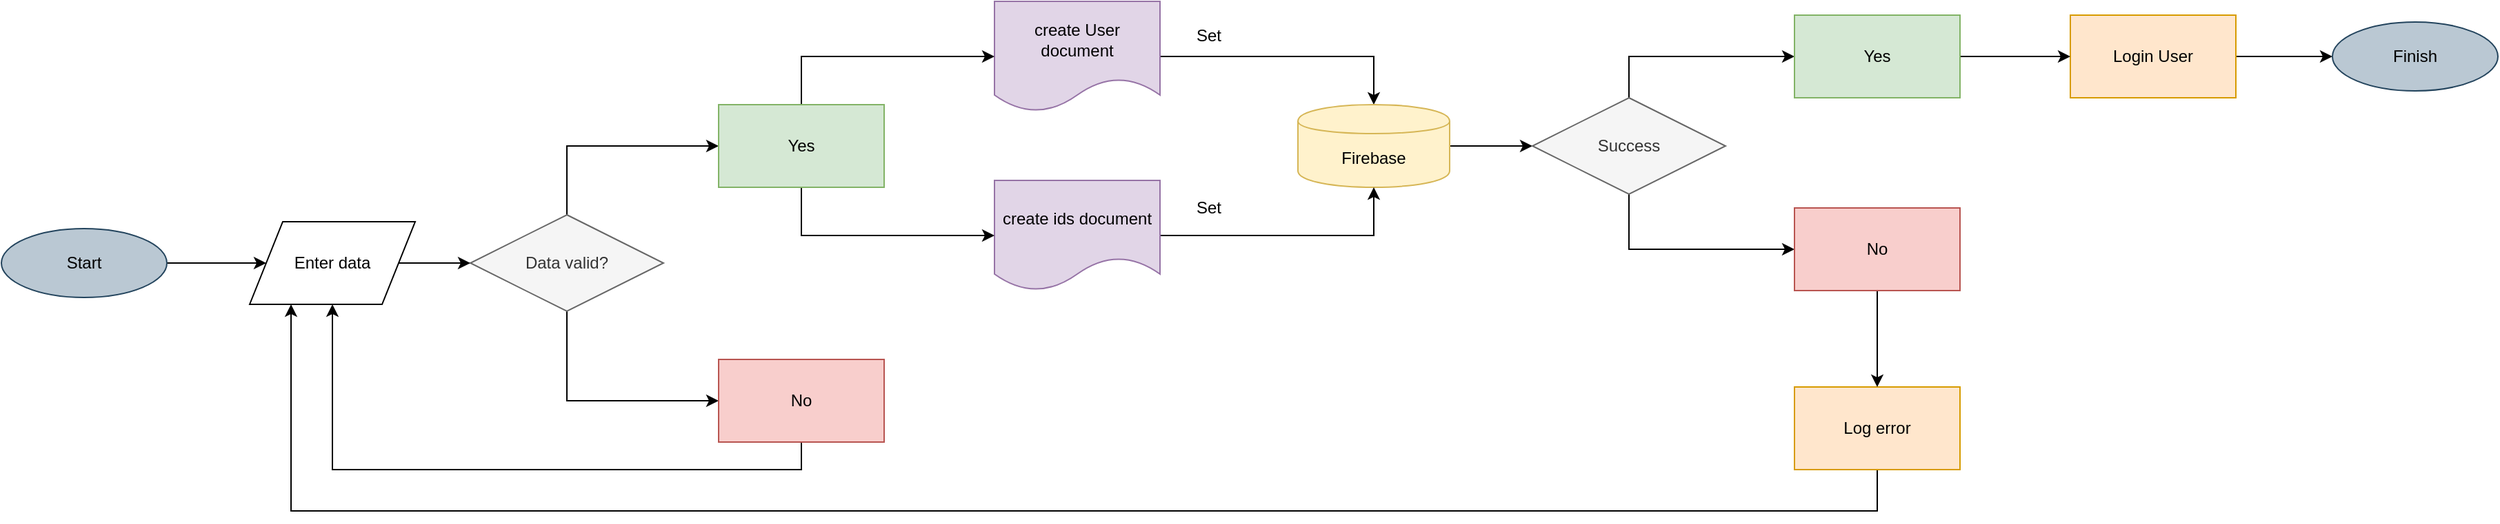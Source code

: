 <mxfile version="12.9.2" type="device"><diagram id="KVZWWQGYSvgVB81hcKNH" name="Page-1"><mxGraphModel dx="4310" dy="1723" grid="1" gridSize="10" guides="1" tooltips="1" connect="1" arrows="1" fold="1" page="1" pageScale="1" pageWidth="850" pageHeight="1100" math="0" shadow="0"><root><mxCell id="0"/><mxCell id="1" parent="0"/><mxCell id="mZUCMEfUL-wOnSIXoBWs-13" style="edgeStyle=orthogonalEdgeStyle;rounded=0;orthogonalLoop=1;jettySize=auto;html=1;exitX=0.5;exitY=0;exitDx=0;exitDy=0;entryX=0;entryY=0.5;entryDx=0;entryDy=0;" edge="1" parent="1" source="uJqnoK5gLnhkfj0Vr1-H-9" target="mZUCMEfUL-wOnSIXoBWs-3"><mxGeometry relative="1" as="geometry"/></mxCell><mxCell id="mZUCMEfUL-wOnSIXoBWs-14" style="edgeStyle=orthogonalEdgeStyle;rounded=0;orthogonalLoop=1;jettySize=auto;html=1;exitX=0.5;exitY=1;exitDx=0;exitDy=0;entryX=0;entryY=0.5;entryDx=0;entryDy=0;" edge="1" parent="1" source="uJqnoK5gLnhkfj0Vr1-H-9" target="mZUCMEfUL-wOnSIXoBWs-4"><mxGeometry relative="1" as="geometry"/></mxCell><mxCell id="uJqnoK5gLnhkfj0Vr1-H-9" value="Data valid?" style="rhombus;whiteSpace=wrap;html=1;fillColor=#f5f5f5;strokeColor=#666666;fontColor=#333333;" parent="1" vertex="1"><mxGeometry x="-480" y="185" width="140" height="70" as="geometry"/></mxCell><mxCell id="mZUCMEfUL-wOnSIXoBWs-19" style="edgeStyle=orthogonalEdgeStyle;rounded=0;orthogonalLoop=1;jettySize=auto;html=1;exitX=1;exitY=0.5;exitDx=0;exitDy=0;entryX=0.5;entryY=0;entryDx=0;entryDy=0;" edge="1" parent="1" source="uJqnoK5gLnhkfj0Vr1-H-13" target="uJqnoK5gLnhkfj0Vr1-H-16"><mxGeometry relative="1" as="geometry"/></mxCell><mxCell id="uJqnoK5gLnhkfj0Vr1-H-13" value="create User document" style="shape=document;whiteSpace=wrap;html=1;boundedLbl=1;fillColor=#e1d5e7;strokeColor=#9673a6;" parent="1" vertex="1"><mxGeometry x="-100" y="30" width="120" height="80" as="geometry"/></mxCell><mxCell id="mZUCMEfUL-wOnSIXoBWs-20" style="edgeStyle=orthogonalEdgeStyle;rounded=0;orthogonalLoop=1;jettySize=auto;html=1;exitX=1;exitY=0.5;exitDx=0;exitDy=0;entryX=0;entryY=0.5;entryDx=0;entryDy=0;" edge="1" parent="1" source="uJqnoK5gLnhkfj0Vr1-H-16" target="uJqnoK5gLnhkfj0Vr1-H-41"><mxGeometry relative="1" as="geometry"/></mxCell><mxCell id="uJqnoK5gLnhkfj0Vr1-H-16" value="Firebase" style="shape=cylinder;whiteSpace=wrap;html=1;boundedLbl=1;backgroundOutline=1;fillColor=#fff2cc;strokeColor=#d6b656;" parent="1" vertex="1"><mxGeometry x="120" y="105" width="110" height="60" as="geometry"/></mxCell><mxCell id="mZUCMEfUL-wOnSIXoBWs-9" style="edgeStyle=orthogonalEdgeStyle;rounded=0;orthogonalLoop=1;jettySize=auto;html=1;" edge="1" parent="1" source="uJqnoK5gLnhkfj0Vr1-H-18" target="mZUCMEfUL-wOnSIXoBWs-2"><mxGeometry relative="1" as="geometry"/></mxCell><mxCell id="uJqnoK5gLnhkfj0Vr1-H-18" value="Start" style="ellipse;whiteSpace=wrap;html=1;fillColor=#bac8d3;strokeColor=#23445d;" parent="1" vertex="1"><mxGeometry x="-820" y="195" width="120" height="50" as="geometry"/></mxCell><mxCell id="mZUCMEfUL-wOnSIXoBWs-18" style="edgeStyle=orthogonalEdgeStyle;rounded=0;orthogonalLoop=1;jettySize=auto;html=1;exitX=1;exitY=0.5;exitDx=0;exitDy=0;entryX=0.5;entryY=1;entryDx=0;entryDy=0;" edge="1" parent="1" source="uJqnoK5gLnhkfj0Vr1-H-19" target="uJqnoK5gLnhkfj0Vr1-H-16"><mxGeometry relative="1" as="geometry"/></mxCell><mxCell id="uJqnoK5gLnhkfj0Vr1-H-19" value="create ids document" style="shape=document;whiteSpace=wrap;html=1;boundedLbl=1;fillColor=#e1d5e7;strokeColor=#9673a6;" parent="1" vertex="1"><mxGeometry x="-100" y="160" width="120" height="80" as="geometry"/></mxCell><mxCell id="mZUCMEfUL-wOnSIXoBWs-21" style="edgeStyle=orthogonalEdgeStyle;rounded=0;orthogonalLoop=1;jettySize=auto;html=1;exitX=0.5;exitY=0;exitDx=0;exitDy=0;" edge="1" parent="1" source="uJqnoK5gLnhkfj0Vr1-H-41" target="mZUCMEfUL-wOnSIXoBWs-6"><mxGeometry relative="1" as="geometry"/></mxCell><mxCell id="mZUCMEfUL-wOnSIXoBWs-22" style="edgeStyle=orthogonalEdgeStyle;rounded=0;orthogonalLoop=1;jettySize=auto;html=1;entryX=0;entryY=0.5;entryDx=0;entryDy=0;" edge="1" parent="1" source="uJqnoK5gLnhkfj0Vr1-H-41" target="mZUCMEfUL-wOnSIXoBWs-7"><mxGeometry relative="1" as="geometry"><Array as="points"><mxPoint x="360" y="210"/></Array></mxGeometry></mxCell><mxCell id="uJqnoK5gLnhkfj0Vr1-H-41" value="Success" style="rhombus;whiteSpace=wrap;html=1;fillColor=#f5f5f5;strokeColor=#666666;fontColor=#333333;" parent="1" vertex="1"><mxGeometry x="290" y="100" width="140" height="70" as="geometry"/></mxCell><mxCell id="mZUCMEfUL-wOnSIXoBWs-24" style="edgeStyle=orthogonalEdgeStyle;rounded=0;orthogonalLoop=1;jettySize=auto;html=1;entryX=0.25;entryY=1;entryDx=0;entryDy=0;" edge="1" parent="1" source="uJqnoK5gLnhkfj0Vr1-H-49" target="mZUCMEfUL-wOnSIXoBWs-2"><mxGeometry relative="1" as="geometry"><Array as="points"><mxPoint x="540" y="400"/><mxPoint x="-610" y="400"/></Array></mxGeometry></mxCell><mxCell id="uJqnoK5gLnhkfj0Vr1-H-49" value="Log error" style="rounded=0;whiteSpace=wrap;html=1;fillColor=#ffe6cc;strokeColor=#d79b00;" parent="1" vertex="1"><mxGeometry x="480" y="310" width="120" height="60" as="geometry"/></mxCell><mxCell id="mZUCMEfUL-wOnSIXoBWs-26" style="edgeStyle=orthogonalEdgeStyle;rounded=0;orthogonalLoop=1;jettySize=auto;html=1;exitX=1;exitY=0.5;exitDx=0;exitDy=0;entryX=0;entryY=0.5;entryDx=0;entryDy=0;" edge="1" parent="1" source="uJqnoK5gLnhkfj0Vr1-H-56" target="uJqnoK5gLnhkfj0Vr1-H-57"><mxGeometry relative="1" as="geometry"/></mxCell><mxCell id="uJqnoK5gLnhkfj0Vr1-H-56" value="Login User" style="rounded=0;whiteSpace=wrap;html=1;fillColor=#ffe6cc;strokeColor=#d79b00;" parent="1" vertex="1"><mxGeometry x="680" y="40" width="120" height="60" as="geometry"/></mxCell><mxCell id="uJqnoK5gLnhkfj0Vr1-H-57" value="Finish" style="ellipse;whiteSpace=wrap;html=1;fillColor=#bac8d3;strokeColor=#23445d;" parent="1" vertex="1"><mxGeometry x="870" y="45" width="120" height="50" as="geometry"/></mxCell><mxCell id="mZUCMEfUL-wOnSIXoBWs-11" value="" style="edgeStyle=orthogonalEdgeStyle;rounded=0;orthogonalLoop=1;jettySize=auto;html=1;" edge="1" parent="1" source="mZUCMEfUL-wOnSIXoBWs-2" target="uJqnoK5gLnhkfj0Vr1-H-9"><mxGeometry relative="1" as="geometry"/></mxCell><mxCell id="mZUCMEfUL-wOnSIXoBWs-2" value="Enter data" style="shape=parallelogram;perimeter=parallelogramPerimeter;whiteSpace=wrap;html=1;" vertex="1" parent="1"><mxGeometry x="-640" y="190" width="120" height="60" as="geometry"/></mxCell><mxCell id="mZUCMEfUL-wOnSIXoBWs-16" style="edgeStyle=orthogonalEdgeStyle;rounded=0;orthogonalLoop=1;jettySize=auto;html=1;exitX=0.5;exitY=0;exitDx=0;exitDy=0;" edge="1" parent="1" source="mZUCMEfUL-wOnSIXoBWs-3" target="uJqnoK5gLnhkfj0Vr1-H-13"><mxGeometry relative="1" as="geometry"/></mxCell><mxCell id="mZUCMEfUL-wOnSIXoBWs-17" style="edgeStyle=orthogonalEdgeStyle;rounded=0;orthogonalLoop=1;jettySize=auto;html=1;entryX=0;entryY=0.5;entryDx=0;entryDy=0;" edge="1" parent="1" source="mZUCMEfUL-wOnSIXoBWs-3" target="uJqnoK5gLnhkfj0Vr1-H-19"><mxGeometry relative="1" as="geometry"><Array as="points"><mxPoint x="-240" y="200"/></Array></mxGeometry></mxCell><mxCell id="mZUCMEfUL-wOnSIXoBWs-3" value="Yes" style="rounded=0;whiteSpace=wrap;html=1;fillColor=#d5e8d4;strokeColor=#82b366;" vertex="1" parent="1"><mxGeometry x="-300" y="105" width="120" height="60" as="geometry"/></mxCell><mxCell id="mZUCMEfUL-wOnSIXoBWs-15" style="edgeStyle=orthogonalEdgeStyle;rounded=0;orthogonalLoop=1;jettySize=auto;html=1;exitX=0.5;exitY=1;exitDx=0;exitDy=0;entryX=0.5;entryY=1;entryDx=0;entryDy=0;" edge="1" parent="1" source="mZUCMEfUL-wOnSIXoBWs-4" target="mZUCMEfUL-wOnSIXoBWs-2"><mxGeometry relative="1" as="geometry"/></mxCell><mxCell id="mZUCMEfUL-wOnSIXoBWs-4" value="No" style="rounded=0;whiteSpace=wrap;html=1;fillColor=#f8cecc;strokeColor=#b85450;" vertex="1" parent="1"><mxGeometry x="-300" y="290" width="120" height="60" as="geometry"/></mxCell><mxCell id="mZUCMEfUL-wOnSIXoBWs-25" style="edgeStyle=orthogonalEdgeStyle;rounded=0;orthogonalLoop=1;jettySize=auto;html=1;exitX=1;exitY=0.5;exitDx=0;exitDy=0;" edge="1" parent="1" source="mZUCMEfUL-wOnSIXoBWs-6" target="uJqnoK5gLnhkfj0Vr1-H-56"><mxGeometry relative="1" as="geometry"/></mxCell><mxCell id="mZUCMEfUL-wOnSIXoBWs-6" value="Yes" style="rounded=0;whiteSpace=wrap;html=1;fillColor=#d5e8d4;strokeColor=#82b366;" vertex="1" parent="1"><mxGeometry x="480" y="40" width="120" height="60" as="geometry"/></mxCell><mxCell id="mZUCMEfUL-wOnSIXoBWs-23" style="edgeStyle=orthogonalEdgeStyle;rounded=0;orthogonalLoop=1;jettySize=auto;html=1;exitX=0.5;exitY=1;exitDx=0;exitDy=0;" edge="1" parent="1" source="mZUCMEfUL-wOnSIXoBWs-7" target="uJqnoK5gLnhkfj0Vr1-H-49"><mxGeometry relative="1" as="geometry"/></mxCell><mxCell id="mZUCMEfUL-wOnSIXoBWs-7" value="No" style="rounded=0;whiteSpace=wrap;html=1;fillColor=#f8cecc;strokeColor=#b85450;" vertex="1" parent="1"><mxGeometry x="480" y="180" width="120" height="60" as="geometry"/></mxCell><mxCell id="mZUCMEfUL-wOnSIXoBWs-27" value="Set" style="text;html=1;align=center;verticalAlign=middle;resizable=0;points=[];autosize=1;" vertex="1" parent="1"><mxGeometry x="40" y="45" width="30" height="20" as="geometry"/></mxCell><mxCell id="mZUCMEfUL-wOnSIXoBWs-28" value="Set" style="text;html=1;align=center;verticalAlign=middle;resizable=0;points=[];autosize=1;" vertex="1" parent="1"><mxGeometry x="40" y="170" width="30" height="20" as="geometry"/></mxCell></root></mxGraphModel></diagram></mxfile>